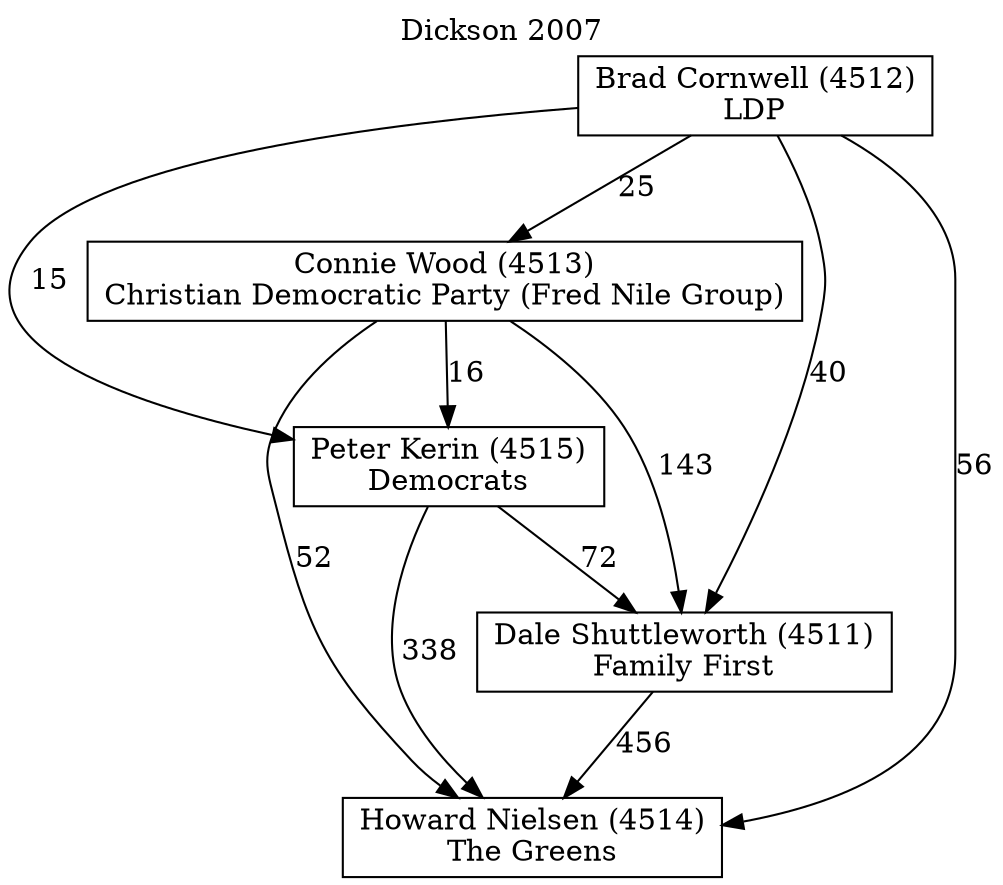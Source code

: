 // House preference flow
digraph "Howard Nielsen (4514)_Dickson_2007" {
	graph [label="Dickson 2007" labelloc=t mclimit=10]
	node [shape=box]
	"Howard Nielsen (4514)" [label="Howard Nielsen (4514)
The Greens"]
	"Dale Shuttleworth (4511)" [label="Dale Shuttleworth (4511)
Family First"]
	"Peter Kerin (4515)" [label="Peter Kerin (4515)
Democrats"]
	"Connie Wood (4513)" [label="Connie Wood (4513)
Christian Democratic Party (Fred Nile Group)"]
	"Brad Cornwell (4512)" [label="Brad Cornwell (4512)
LDP"]
	"Howard Nielsen (4514)" [label="Howard Nielsen (4514)
The Greens"]
	"Peter Kerin (4515)" [label="Peter Kerin (4515)
Democrats"]
	"Connie Wood (4513)" [label="Connie Wood (4513)
Christian Democratic Party (Fred Nile Group)"]
	"Brad Cornwell (4512)" [label="Brad Cornwell (4512)
LDP"]
	"Howard Nielsen (4514)" [label="Howard Nielsen (4514)
The Greens"]
	"Connie Wood (4513)" [label="Connie Wood (4513)
Christian Democratic Party (Fred Nile Group)"]
	"Brad Cornwell (4512)" [label="Brad Cornwell (4512)
LDP"]
	"Howard Nielsen (4514)" [label="Howard Nielsen (4514)
The Greens"]
	"Brad Cornwell (4512)" [label="Brad Cornwell (4512)
LDP"]
	"Brad Cornwell (4512)" [label="Brad Cornwell (4512)
LDP"]
	"Connie Wood (4513)" [label="Connie Wood (4513)
Christian Democratic Party (Fred Nile Group)"]
	"Brad Cornwell (4512)" [label="Brad Cornwell (4512)
LDP"]
	"Brad Cornwell (4512)" [label="Brad Cornwell (4512)
LDP"]
	"Peter Kerin (4515)" [label="Peter Kerin (4515)
Democrats"]
	"Connie Wood (4513)" [label="Connie Wood (4513)
Christian Democratic Party (Fred Nile Group)"]
	"Brad Cornwell (4512)" [label="Brad Cornwell (4512)
LDP"]
	"Peter Kerin (4515)" [label="Peter Kerin (4515)
Democrats"]
	"Brad Cornwell (4512)" [label="Brad Cornwell (4512)
LDP"]
	"Brad Cornwell (4512)" [label="Brad Cornwell (4512)
LDP"]
	"Connie Wood (4513)" [label="Connie Wood (4513)
Christian Democratic Party (Fred Nile Group)"]
	"Brad Cornwell (4512)" [label="Brad Cornwell (4512)
LDP"]
	"Brad Cornwell (4512)" [label="Brad Cornwell (4512)
LDP"]
	"Dale Shuttleworth (4511)" [label="Dale Shuttleworth (4511)
Family First"]
	"Peter Kerin (4515)" [label="Peter Kerin (4515)
Democrats"]
	"Connie Wood (4513)" [label="Connie Wood (4513)
Christian Democratic Party (Fred Nile Group)"]
	"Brad Cornwell (4512)" [label="Brad Cornwell (4512)
LDP"]
	"Dale Shuttleworth (4511)" [label="Dale Shuttleworth (4511)
Family First"]
	"Connie Wood (4513)" [label="Connie Wood (4513)
Christian Democratic Party (Fred Nile Group)"]
	"Brad Cornwell (4512)" [label="Brad Cornwell (4512)
LDP"]
	"Dale Shuttleworth (4511)" [label="Dale Shuttleworth (4511)
Family First"]
	"Brad Cornwell (4512)" [label="Brad Cornwell (4512)
LDP"]
	"Brad Cornwell (4512)" [label="Brad Cornwell (4512)
LDP"]
	"Connie Wood (4513)" [label="Connie Wood (4513)
Christian Democratic Party (Fred Nile Group)"]
	"Brad Cornwell (4512)" [label="Brad Cornwell (4512)
LDP"]
	"Brad Cornwell (4512)" [label="Brad Cornwell (4512)
LDP"]
	"Peter Kerin (4515)" [label="Peter Kerin (4515)
Democrats"]
	"Connie Wood (4513)" [label="Connie Wood (4513)
Christian Democratic Party (Fred Nile Group)"]
	"Brad Cornwell (4512)" [label="Brad Cornwell (4512)
LDP"]
	"Peter Kerin (4515)" [label="Peter Kerin (4515)
Democrats"]
	"Brad Cornwell (4512)" [label="Brad Cornwell (4512)
LDP"]
	"Brad Cornwell (4512)" [label="Brad Cornwell (4512)
LDP"]
	"Connie Wood (4513)" [label="Connie Wood (4513)
Christian Democratic Party (Fred Nile Group)"]
	"Brad Cornwell (4512)" [label="Brad Cornwell (4512)
LDP"]
	"Brad Cornwell (4512)" [label="Brad Cornwell (4512)
LDP"]
	"Dale Shuttleworth (4511)" -> "Howard Nielsen (4514)" [label=456]
	"Peter Kerin (4515)" -> "Dale Shuttleworth (4511)" [label=72]
	"Connie Wood (4513)" -> "Peter Kerin (4515)" [label=16]
	"Brad Cornwell (4512)" -> "Connie Wood (4513)" [label=25]
	"Peter Kerin (4515)" -> "Howard Nielsen (4514)" [label=338]
	"Connie Wood (4513)" -> "Howard Nielsen (4514)" [label=52]
	"Brad Cornwell (4512)" -> "Howard Nielsen (4514)" [label=56]
	"Brad Cornwell (4512)" -> "Peter Kerin (4515)" [label=15]
	"Connie Wood (4513)" -> "Dale Shuttleworth (4511)" [label=143]
	"Brad Cornwell (4512)" -> "Dale Shuttleworth (4511)" [label=40]
}
